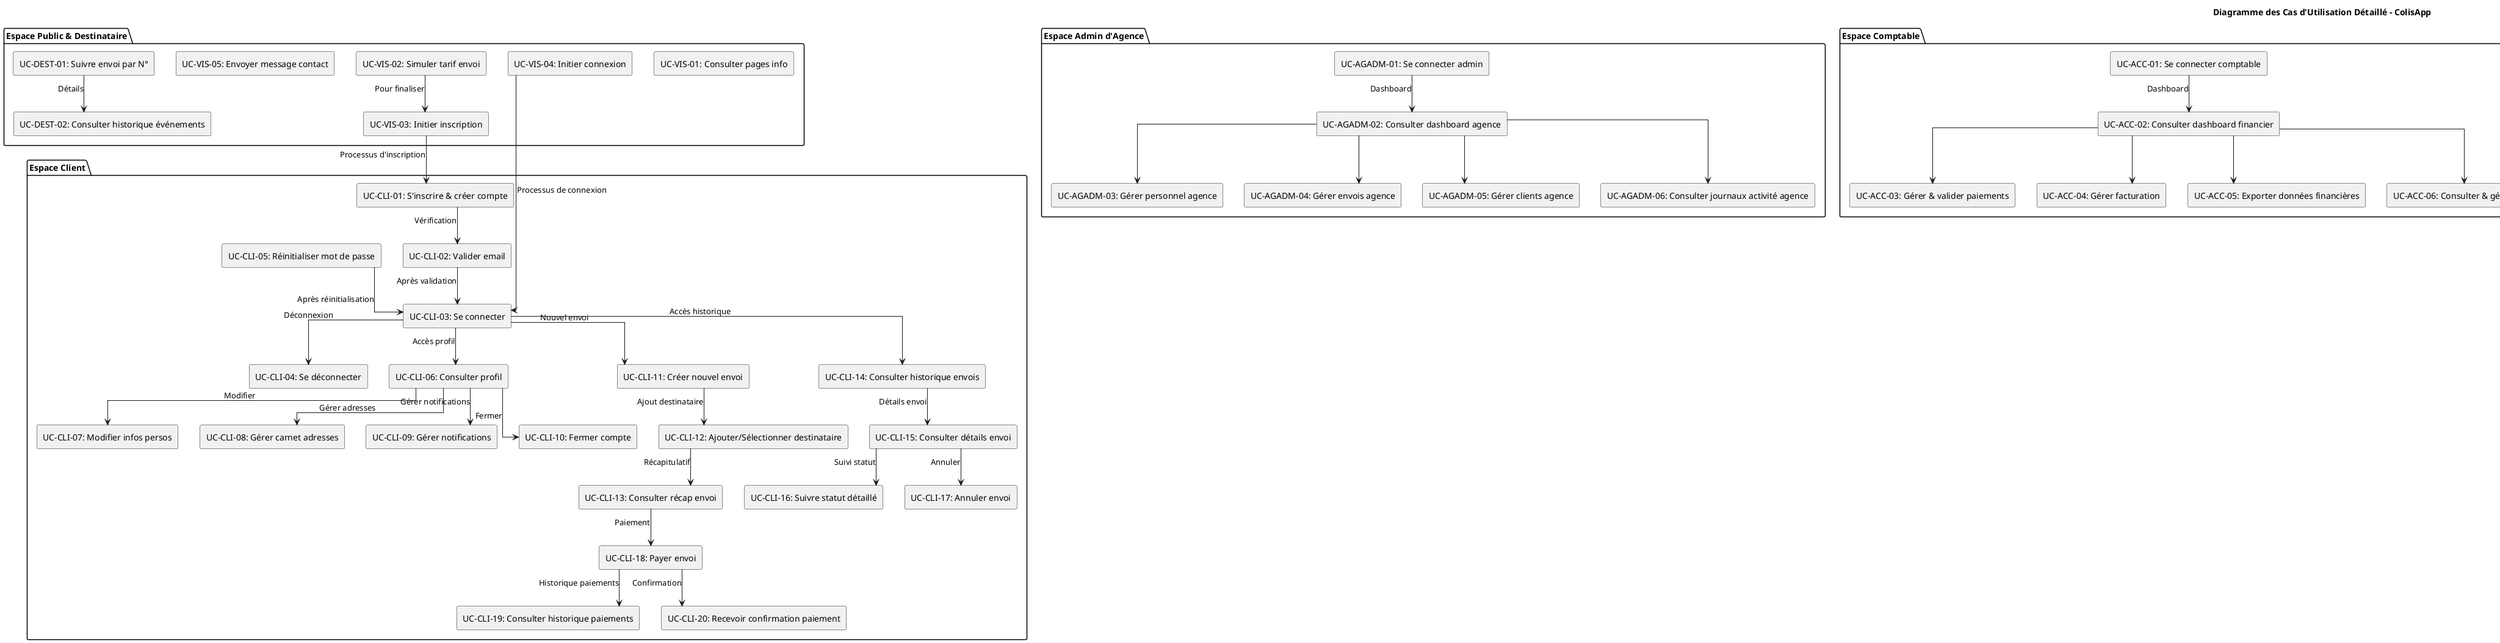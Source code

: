 @startuml diagramme_cas_utilisation_complet
skinparam linetype ortho

title Diagramme des Cas d'Utilisation Détaillé - ColisApp

package "Espace Public & Destinataire" {
  rectangle "UC-VIS-01: Consulter pages info" as UC_VIS_01
  rectangle "UC-VIS-02: Simuler tarif envoi" as UC_VIS_02
  rectangle "UC-VIS-03: Initier inscription" as UC_VIS_03
  rectangle "UC-VIS-04: Initier connexion" as UC_VIS_04
  rectangle "UC-VIS-05: Envoyer message contact" as UC_VIS_05
  rectangle "UC-DEST-01: Suivre envoi par N°" as UC_DEST_01
  rectangle "UC-DEST-02: Consulter historique événements" as UC_DEST_02
}

package "Espace Client" {
  rectangle "UC-CLI-01: S'inscrire & créer compte" as UC_CLI_01
  rectangle "UC-CLI-02: Valider email" as UC_CLI_02
  rectangle "UC-CLI-03: Se connecter" as UC_CLI_03
  rectangle "UC-CLI-04: Se déconnecter" as UC_CLI_04
  rectangle "UC-CLI-05: Réinitialiser mot de passe" as UC_CLI_05
  rectangle "UC-CLI-06: Consulter profil" as UC_CLI_06
  rectangle "UC-CLI-07: Modifier infos persos" as UC_CLI_07
  rectangle "UC-CLI-08: Gérer carnet adresses" as UC_CLI_08
  rectangle "UC-CLI-09: Gérer notifications" as UC_CLI_09
  rectangle "UC-CLI-10: Fermer compte" as UC_CLI_10
  rectangle "UC-CLI-11: Créer nouvel envoi" as UC_CLI_11
  rectangle "UC-CLI-12: Ajouter/Sélectionner destinataire" as UC_CLI_12
  rectangle "UC-CLI-13: Consulter récap envoi" as UC_CLI_13
  rectangle "UC-CLI-14: Consulter historique envois" as UC_CLI_14
  rectangle "UC-CLI-15: Consulter détails envoi" as UC_CLI_15
  rectangle "UC-CLI-16: Suivre statut détaillé" as UC_CLI_16
  rectangle "UC-CLI-17: Annuler envoi" as UC_CLI_17
  rectangle "UC-CLI-18: Payer envoi" as UC_CLI_18
  rectangle "UC-CLI-19: Consulter historique paiements" as UC_CLI_19
  rectangle "UC-CLI-20: Recevoir confirmation paiement" as UC_CLI_20
}

package "Espace Admin d'Agence" {
  rectangle "UC-AGADM-01: Se connecter admin" as UC_AGADM_01
  rectangle "UC-AGADM-02: Consulter dashboard agence" as UC_AGADM_02
  rectangle "UC-AGADM-03: Gérer personnel agence" as UC_AGADM_03
  rectangle "UC-AGADM-04: Gérer envois agence" as UC_AGADM_04
  rectangle "UC-AGADM-05: Gérer clients agence" as UC_AGADM_05
  rectangle "UC-AGADM-06: Consulter journaux activité agence" as UC_AGADM_06
}

package "Espace Comptable" {
  rectangle "UC-ACC-01: Se connecter comptable" as UC_ACC_01
  rectangle "UC-ACC-02: Consulter dashboard financier" as UC_ACC_02
  rectangle "UC-ACC-03: Gérer & valider paiements" as UC_ACC_03
  rectangle "UC-ACC-04: Gérer facturation" as UC_ACC_04
  rectangle "UC-ACC-05: Exporter données financières" as UC_ACC_05
  rectangle "UC-ACC-06: Consulter & gérer tarifs" as UC_ACC_06
}

package "Espace Super Admin" {
  rectangle "UC-SADM-01: Se connecter super admin" as UC_SADM_01
  rectangle "UC-SADM-02: Consulter dashboard global" as UC_SADM_02
  rectangle "UC-SADM-03: Créer agence" as UC_SADM_03
  rectangle "UC-SADM-04: Modifier agence" as UC_SADM_04
  rectangle "UC-SADM-05: Consulter liste agences" as UC_SADM_05
  rectangle "UC-SADM-06: Activer/Désactiver agence" as UC_SADM_06
  rectangle "UC-SADM-07: Créer utilisateur (tous rôles)" as UC_SADM_07
  rectangle "UC-SADM-08: Modifier infos & rôle utilisateur" as UC_SADM_08
  rectangle "UC-SADM-09: Consulter liste utilisateurs" as UC_SADM_09
  rectangle "UC-SADM-10: Bloquer/Débloquer utilisateur" as UC_SADM_10
  rectangle "UC-SADM-11: Gérer tous les envois" as UC_SADM_11
  rectangle "UC-SADM-12: Consulter tous journaux activité" as UC_SADM_12
  rectangle "UC-SADM-13: Gérer paramètres généraux" as UC_SADM_13
}

' --- Relations Logiques ---

' Visiteur / Destinataire Flow
UC_VIS_02 --> UC_VIS_03 : "Pour finaliser"
UC_VIS_03 --> UC_CLI_01 : "Processus d'inscription"
UC_VIS_04 --> UC_CLI_03 : "Processus de connexion"
UC_DEST_01 --> UC_DEST_02 : "Détails"

' Client Account Management Flow
UC_CLI_01 --> UC_CLI_02 : "Vérification"
UC_CLI_02 --> UC_CLI_03 : "Après validation"
UC_CLI_03 --> UC_CLI_04 : "Déconnexion"
UC_CLI_03 --> UC_CLI_06 : "Accès profil"
UC_CLI_03 --> UC_CLI_14 : "Accès historique"
UC_CLI_03 --> UC_CLI_11 : "Nouvel envoi"
UC_CLI_05 --> UC_CLI_03 : "Après réinitialisation"
UC_CLI_06 --> UC_CLI_07 : "Modifier"
UC_CLI_06 --> UC_CLI_08 : "Gérer adresses"
UC_CLI_06 --> UC_CLI_09 : "Gérer notifications"
UC_CLI_06 --> UC_CLI_10 : "Fermer"

' Client Shipment Flow
UC_CLI_11 --> UC_CLI_12 : "Ajout destinataire"
UC_CLI_12 --> UC_CLI_13 : "Récapitulatif"
UC_CLI_13 --> UC_CLI_18 : "Paiement"
UC_CLI_18 --> UC_CLI_19 : "Historique paiements"
UC_CLI_18 --> UC_CLI_20 : "Confirmation"
UC_CLI_14 --> UC_CLI_15 : "Détails envoi"
UC_CLI_15 --> UC_CLI_16 : "Suivi statut"
UC_CLI_15 --> UC_CLI_17 : "Annuler"

' Admin Login Flow (common entry)
UC_AGADM_01 --> UC_AGADM_02 : "Dashboard"
UC_ACC_01 --> UC_ACC_02 : "Dashboard"
UC_SADM_01 --> UC_SADM_02 : "Dashboard"

' Admin d'Agence Flow
UC_AGADM_02 --> UC_AGADM_03
UC_AGADM_02 --> UC_AGADM_04
UC_AGADM_02 --> UC_AGADM_05
UC_AGADM_02 --> UC_AGADM_06

' Comptable Flow
UC_ACC_02 --> UC_ACC_03
UC_ACC_02 --> UC_ACC_04
UC_ACC_02 --> UC_ACC_05
UC_ACC_02 --> UC_ACC_06

' Super Admin Flow
UC_SADM_02 --> UC_SADM_03
UC_SADM_02 --> UC_SADM_04
UC_SADM_02 --> UC_SADM_05
UC_SADM_02 --> UC_SADM_06
UC_SADM_02 --> UC_SADM_07
UC_SADM_02 --> UC_SADM_08
UC_SADM_02 --> UC_SADM_09
UC_SADM_02 --> UC_SADM_10
UC_SADM_02 --> UC_SADM_11
UC_SADM_02 --> UC_SADM_12
UC_SADM_02 --> UC_SADM_13

@enduml